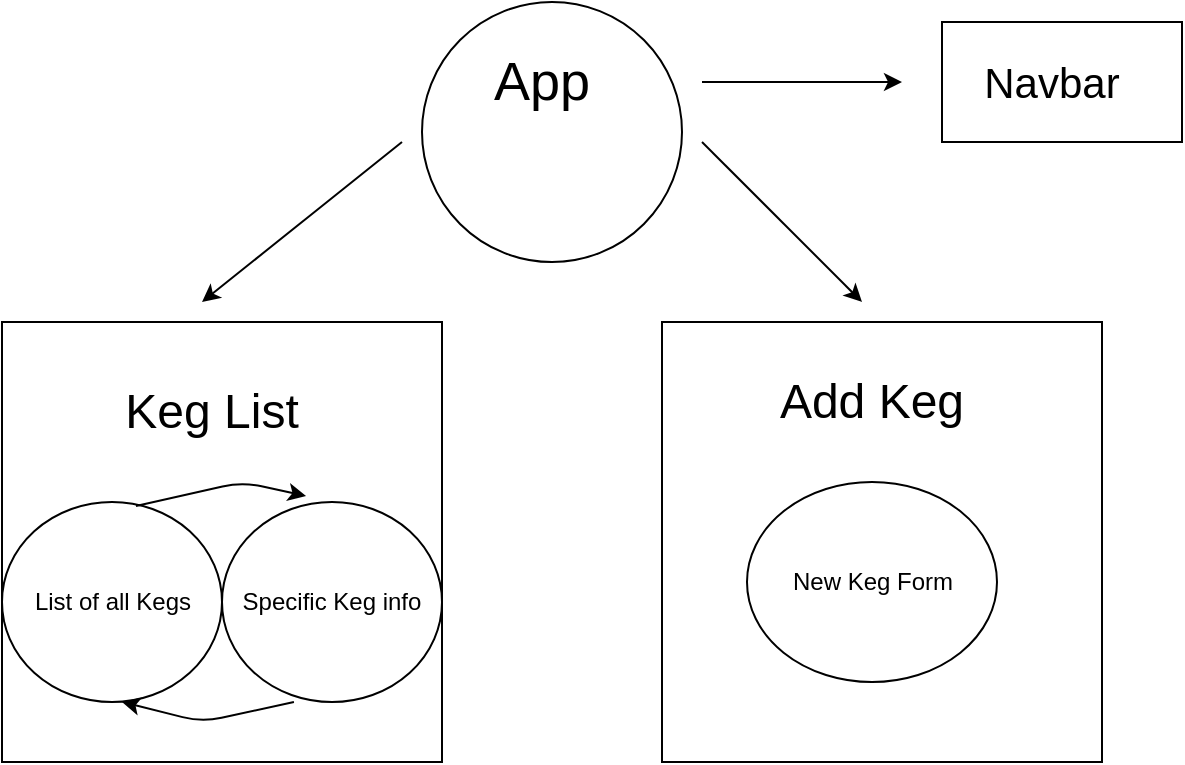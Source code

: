 <mxfile pages="1" version="11.2.6" type="github"><diagram id="6bMA9cmfXBkb91XxRGW4" name="Page-1"><mxGraphModel dx="1071" dy="662" grid="1" gridSize="10" guides="1" tooltips="1" connect="1" arrows="1" fold="1" page="1" pageScale="1" pageWidth="850" pageHeight="1100" math="0" shadow="0"><root><mxCell id="0"/><mxCell id="1" parent="0"/><mxCell id="0qC9oRTNA3_E-pvaCZgq-1" value="" style="ellipse;whiteSpace=wrap;html=1;aspect=fixed;" vertex="1" parent="1"><mxGeometry x="360" y="110" width="130" height="130" as="geometry"/></mxCell><mxCell id="0qC9oRTNA3_E-pvaCZgq-2" value="" style="whiteSpace=wrap;html=1;aspect=fixed;" vertex="1" parent="1"><mxGeometry x="150" y="270" width="220" height="220" as="geometry"/></mxCell><mxCell id="0qC9oRTNA3_E-pvaCZgq-5" value="" style="endArrow=classic;html=1;" edge="1" parent="1"><mxGeometry width="50" height="50" relative="1" as="geometry"><mxPoint x="350" y="180" as="sourcePoint"/><mxPoint x="250" y="260" as="targetPoint"/></mxGeometry></mxCell><mxCell id="0qC9oRTNA3_E-pvaCZgq-6" value="" style="endArrow=classic;html=1;" edge="1" parent="1"><mxGeometry width="50" height="50" relative="1" as="geometry"><mxPoint x="500" y="180" as="sourcePoint"/><mxPoint x="580" y="260" as="targetPoint"/><Array as="points"/></mxGeometry></mxCell><mxCell id="0qC9oRTNA3_E-pvaCZgq-7" value="" style="whiteSpace=wrap;html=1;aspect=fixed;" vertex="1" parent="1"><mxGeometry x="480" y="270" width="220" height="220" as="geometry"/></mxCell><mxCell id="0qC9oRTNA3_E-pvaCZgq-8" value="&lt;font style=&quot;font-size: 24px&quot;&gt;Keg List&lt;/font&gt;" style="text;html=1;strokeColor=none;fillColor=none;align=center;verticalAlign=middle;whiteSpace=wrap;rounded=0;" vertex="1" parent="1"><mxGeometry x="170" y="290" width="170" height="50" as="geometry"/></mxCell><mxCell id="0qC9oRTNA3_E-pvaCZgq-9" value="&lt;span style=&quot;font-size: 24px&quot;&gt;Add Keg&lt;/span&gt;" style="text;html=1;strokeColor=none;fillColor=none;align=center;verticalAlign=middle;whiteSpace=wrap;rounded=0;" vertex="1" parent="1"><mxGeometry x="510" y="300" width="150" height="20" as="geometry"/></mxCell><mxCell id="0qC9oRTNA3_E-pvaCZgq-10" value="&lt;font style=&quot;font-size: 27px&quot;&gt;App&lt;/font&gt;" style="text;html=1;strokeColor=none;fillColor=none;align=center;verticalAlign=middle;whiteSpace=wrap;rounded=0;" vertex="1" parent="1"><mxGeometry x="400" y="140" width="40" height="20" as="geometry"/></mxCell><mxCell id="0qC9oRTNA3_E-pvaCZgq-11" value="" style="endArrow=classic;html=1;" edge="1" parent="1"><mxGeometry width="50" height="50" relative="1" as="geometry"><mxPoint x="500" y="150" as="sourcePoint"/><mxPoint x="600" y="150" as="targetPoint"/></mxGeometry></mxCell><mxCell id="0qC9oRTNA3_E-pvaCZgq-12" value="" style="rounded=0;whiteSpace=wrap;html=1;" vertex="1" parent="1"><mxGeometry x="620" y="120" width="120" height="60" as="geometry"/></mxCell><mxCell id="0qC9oRTNA3_E-pvaCZgq-13" value="&lt;font style=&quot;font-size: 21px&quot;&gt;Navbar&lt;/font&gt;" style="text;html=1;strokeColor=none;fillColor=none;align=center;verticalAlign=middle;whiteSpace=wrap;rounded=0;" vertex="1" parent="1"><mxGeometry x="630" y="130" width="90" height="40" as="geometry"/></mxCell><mxCell id="0qC9oRTNA3_E-pvaCZgq-15" value="" style="ellipse;whiteSpace=wrap;html=1;" vertex="1" parent="1"><mxGeometry x="150" y="360" width="110" height="100" as="geometry"/></mxCell><mxCell id="0qC9oRTNA3_E-pvaCZgq-16" value="" style="ellipse;whiteSpace=wrap;html=1;" vertex="1" parent="1"><mxGeometry x="260" y="360" width="110" height="100" as="geometry"/></mxCell><mxCell id="0qC9oRTNA3_E-pvaCZgq-17" value="" style="ellipse;whiteSpace=wrap;html=1;" vertex="1" parent="1"><mxGeometry x="522.5" y="350" width="125" height="100" as="geometry"/></mxCell><mxCell id="0qC9oRTNA3_E-pvaCZgq-18" value="List of all Kegs" style="text;html=1;strokeColor=none;fillColor=none;align=center;verticalAlign=middle;whiteSpace=wrap;rounded=0;" vertex="1" parent="1"><mxGeometry x="152.5" y="385" width="105" height="50" as="geometry"/></mxCell><mxCell id="0qC9oRTNA3_E-pvaCZgq-19" value="Specific Keg info" style="text;html=1;strokeColor=none;fillColor=none;align=center;verticalAlign=middle;whiteSpace=wrap;rounded=0;" vertex="1" parent="1"><mxGeometry x="265" y="385" width="100" height="50" as="geometry"/></mxCell><mxCell id="0qC9oRTNA3_E-pvaCZgq-20" value="New Keg Form" style="text;html=1;strokeColor=none;fillColor=none;align=center;verticalAlign=middle;whiteSpace=wrap;rounded=0;" vertex="1" parent="1"><mxGeometry x="537.5" y="380" width="95" height="40" as="geometry"/></mxCell><mxCell id="0qC9oRTNA3_E-pvaCZgq-21" value="" style="endArrow=classic;html=1;exitX=0.609;exitY=0.02;exitDx=0;exitDy=0;exitPerimeter=0;entryX=0.382;entryY=-0.03;entryDx=0;entryDy=0;entryPerimeter=0;" edge="1" parent="1" source="0qC9oRTNA3_E-pvaCZgq-15" target="0qC9oRTNA3_E-pvaCZgq-16"><mxGeometry width="50" height="50" relative="1" as="geometry"><mxPoint x="150" y="560" as="sourcePoint"/><mxPoint x="200" y="500" as="targetPoint"/><Array as="points"><mxPoint x="270" y="350"/></Array></mxGeometry></mxCell><mxCell id="0qC9oRTNA3_E-pvaCZgq-22" value="" style="endArrow=classic;html=1;exitX=0.327;exitY=1;exitDx=0;exitDy=0;exitPerimeter=0;" edge="1" parent="1" source="0qC9oRTNA3_E-pvaCZgq-16"><mxGeometry width="50" height="50" relative="1" as="geometry"><mxPoint x="150" y="560" as="sourcePoint"/><mxPoint x="210" y="460" as="targetPoint"/><Array as="points"><mxPoint x="250" y="470"/></Array></mxGeometry></mxCell></root></mxGraphModel></diagram></mxfile>